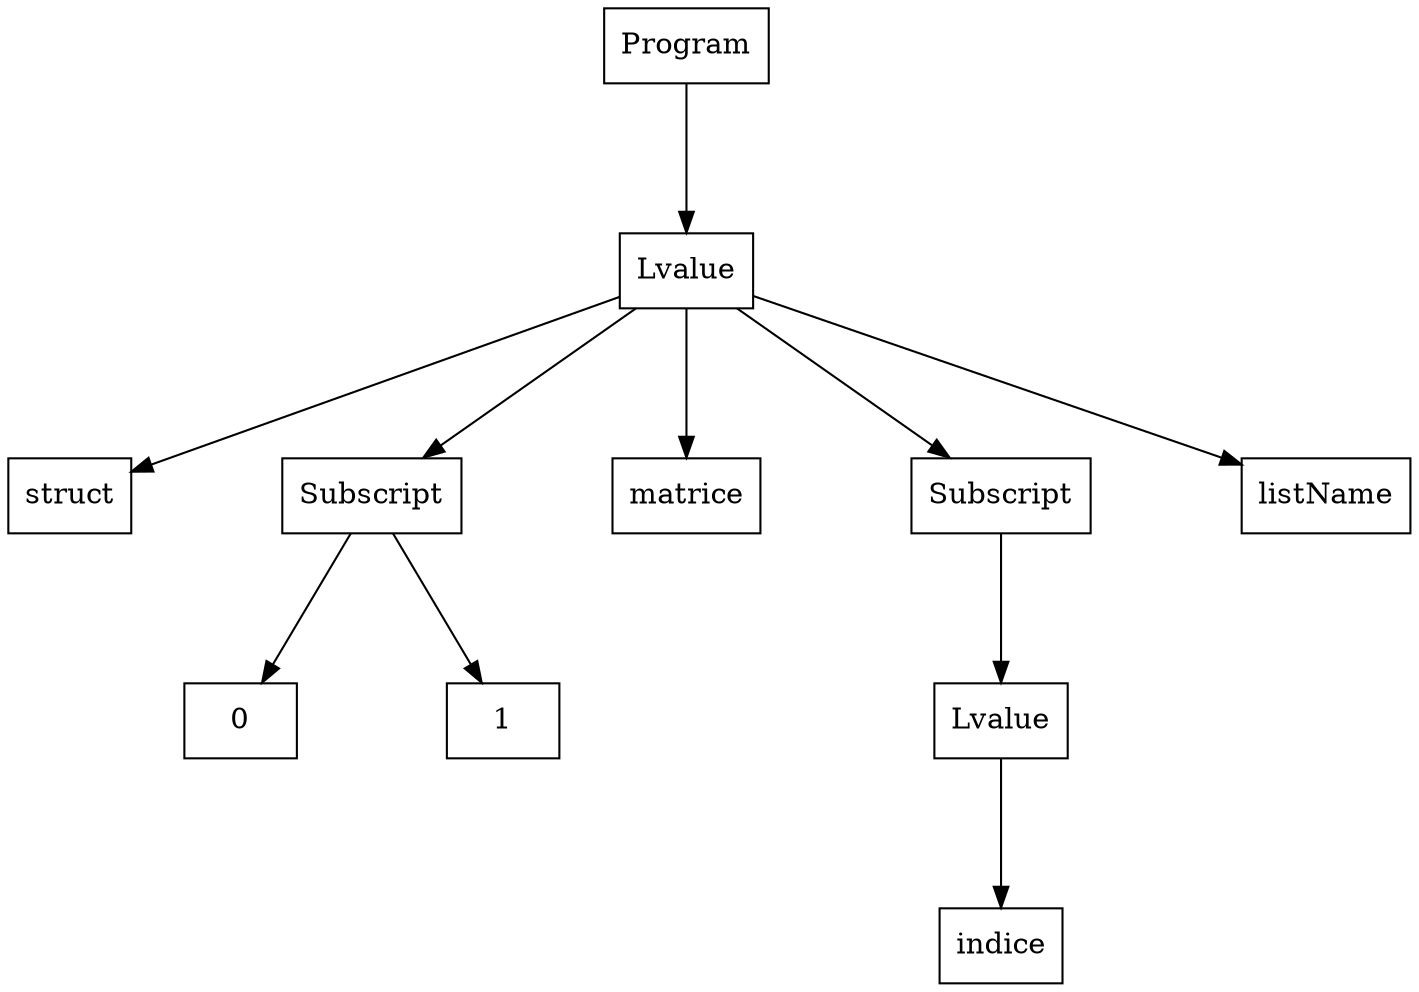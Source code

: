 digraph "ast"{

	nodesep=1;
	ranksep=1;

	N0 [label="Program", shape="box"];
	N1 [label="Lvalue", shape="box"];
	N2 [label="struct", shape="box"];
	N3 [label="Subscript", shape="box"];
	N4 [label="0", shape="box"];
	N5 [label="1", shape="box"];
	N6 [label="matrice", shape="box"];
	N7 [label="Subscript", shape="box"];
	N8 [label="Lvalue", shape="box"];
	N9 [label="indice", shape="box"];
	N10 [label="listName", shape="box"];

	N1 -> N2; 
	N3 -> N4; 
	N3 -> N5; 
	N1 -> N3; 
	N1 -> N6; 
	N8 -> N9; 
	N7 -> N8; 
	N1 -> N7; 
	N1 -> N10; 
	N0 -> N1; 
}
